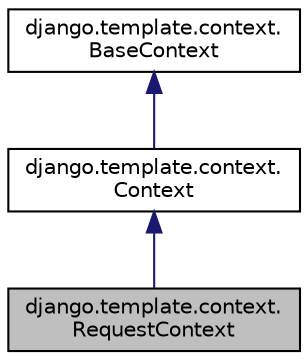 digraph "django.template.context.RequestContext"
{
 // LATEX_PDF_SIZE
  edge [fontname="Helvetica",fontsize="10",labelfontname="Helvetica",labelfontsize="10"];
  node [fontname="Helvetica",fontsize="10",shape=record];
  Node1 [label="django.template.context.\lRequestContext",height=0.2,width=0.4,color="black", fillcolor="grey75", style="filled", fontcolor="black",tooltip=" "];
  Node2 -> Node1 [dir="back",color="midnightblue",fontsize="10",style="solid"];
  Node2 [label="django.template.context.\lContext",height=0.2,width=0.4,color="black", fillcolor="white", style="filled",URL="$classdjango_1_1template_1_1context_1_1_context.html",tooltip=" "];
  Node3 -> Node2 [dir="back",color="midnightblue",fontsize="10",style="solid"];
  Node3 [label="django.template.context.\lBaseContext",height=0.2,width=0.4,color="black", fillcolor="white", style="filled",URL="$classdjango_1_1template_1_1context_1_1_base_context.html",tooltip=" "];
}
